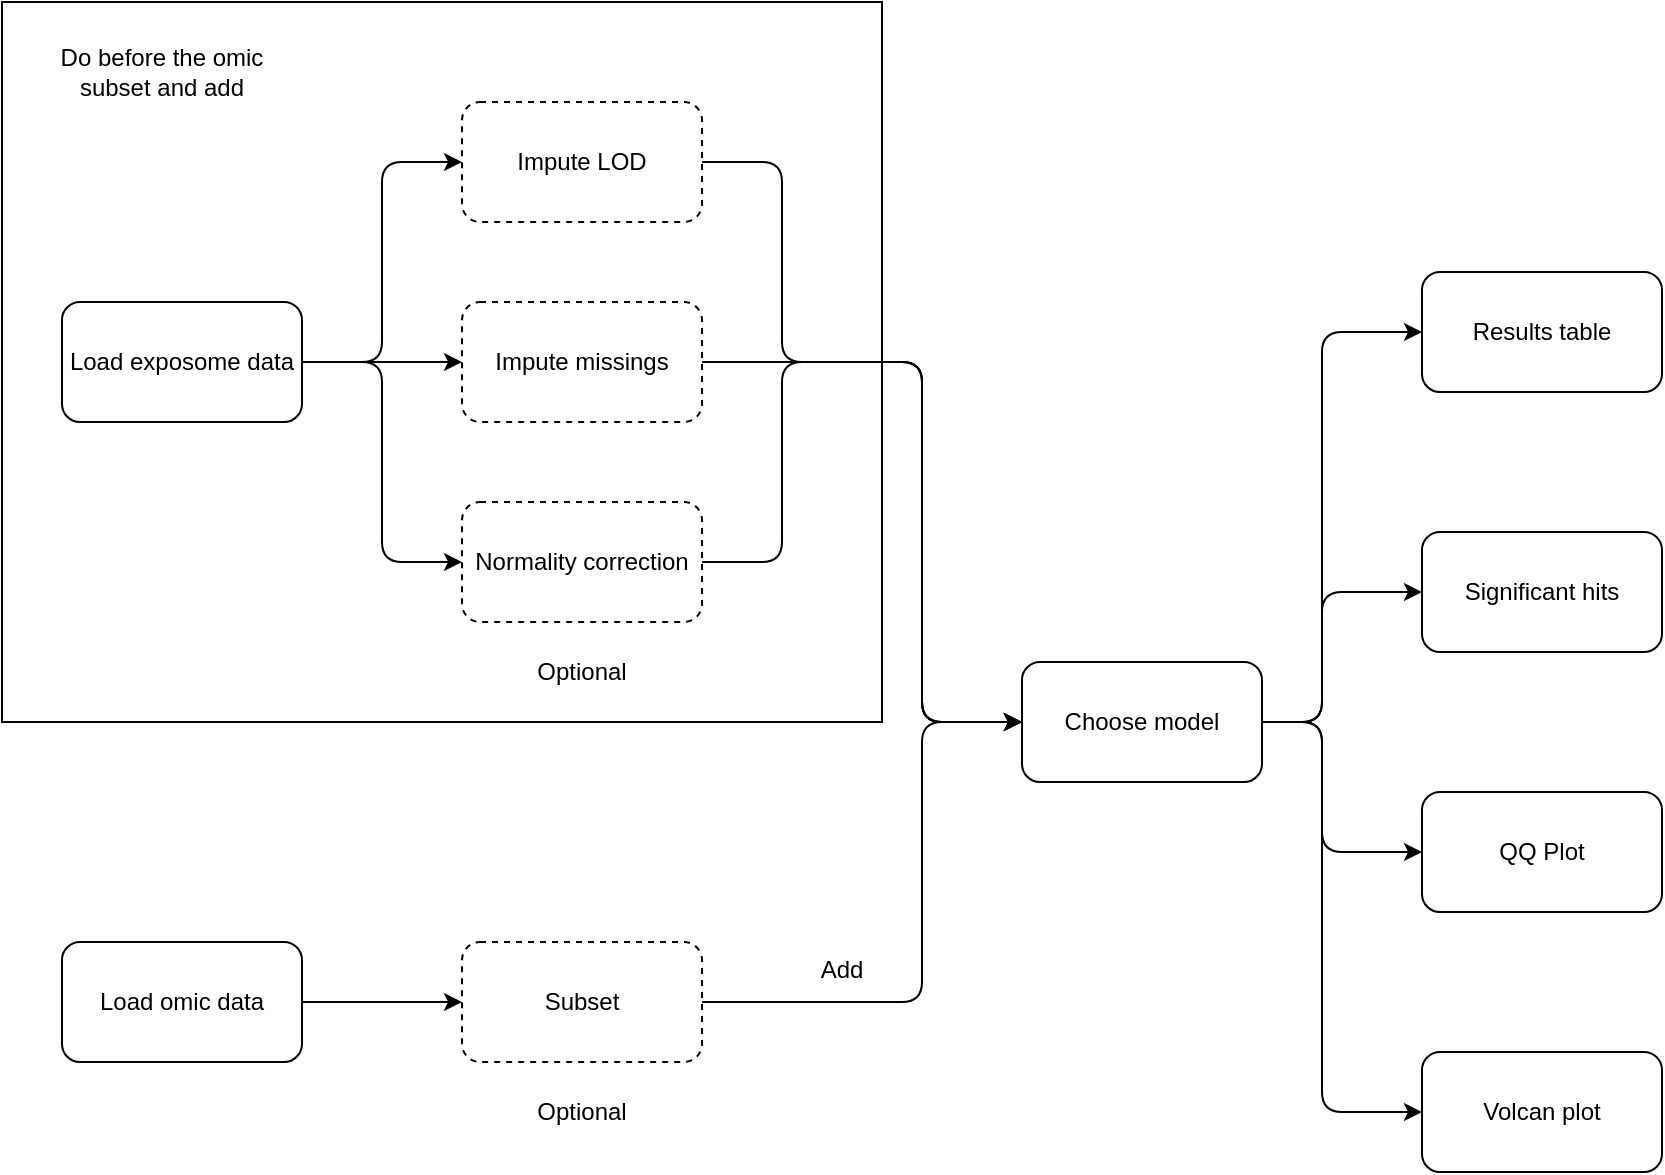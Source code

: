<mxfile version="12.8.9" type="device"><diagram id="ikGk5NHHArcJRp3SPBoH" name="Page-1"><mxGraphModel dx="925" dy="585" grid="1" gridSize="10" guides="1" tooltips="1" connect="1" arrows="1" fold="1" page="1" pageScale="1" pageWidth="827" pageHeight="1169" math="0" shadow="0"><root><mxCell id="0"/><mxCell id="1" parent="0"/><mxCell id="caBBx9Pcf7h1S5Y6lYNv-30" value="" style="rounded=0;whiteSpace=wrap;html=1;" vertex="1" parent="1"><mxGeometry x="60" y="100" width="440" height="360" as="geometry"/></mxCell><mxCell id="invHRjWYSuwBnFAoER7o-14" value="Load exposome data" style="rounded=1;whiteSpace=wrap;html=1;" parent="1" vertex="1"><mxGeometry x="90" y="250" width="120" height="60" as="geometry"/></mxCell><mxCell id="invHRjWYSuwBnFAoER7o-21" value="Impute missings" style="rounded=1;whiteSpace=wrap;html=1;dashed=1;" parent="1" vertex="1"><mxGeometry x="290" y="250" width="120" height="60" as="geometry"/></mxCell><mxCell id="invHRjWYSuwBnFAoER7o-22" value="" style="endArrow=classic;html=1;exitX=1;exitY=0.5;exitDx=0;exitDy=0;entryX=0;entryY=0.5;entryDx=0;entryDy=0;" parent="1" target="invHRjWYSuwBnFAoER7o-21" edge="1"><mxGeometry width="50" height="50" relative="1" as="geometry"><mxPoint x="210" y="280" as="sourcePoint"/><mxPoint x="380" y="230" as="targetPoint"/></mxGeometry></mxCell><mxCell id="invHRjWYSuwBnFAoER7o-23" value="Impute LOD" style="rounded=1;whiteSpace=wrap;html=1;dashed=1;" parent="1" vertex="1"><mxGeometry x="290" y="150" width="120" height="60" as="geometry"/></mxCell><mxCell id="invHRjWYSuwBnFAoER7o-24" value="Normality correction" style="rounded=1;whiteSpace=wrap;html=1;dashed=1;" parent="1" vertex="1"><mxGeometry x="290" y="350" width="120" height="60" as="geometry"/></mxCell><mxCell id="invHRjWYSuwBnFAoER7o-25" value="" style="endArrow=classic;html=1;exitX=1;exitY=0.5;exitDx=0;exitDy=0;entryX=0;entryY=0.5;entryDx=0;entryDy=0;" parent="1" target="invHRjWYSuwBnFAoER7o-24" edge="1"><mxGeometry width="50" height="50" relative="1" as="geometry"><mxPoint x="210" y="280" as="sourcePoint"/><mxPoint x="380" y="230" as="targetPoint"/><Array as="points"><mxPoint x="250" y="280"/><mxPoint x="250" y="380"/></Array></mxGeometry></mxCell><mxCell id="invHRjWYSuwBnFAoER7o-26" value="" style="endArrow=classic;html=1;exitX=1;exitY=0.5;exitDx=0;exitDy=0;entryX=0;entryY=0.5;entryDx=0;entryDy=0;" parent="1" target="invHRjWYSuwBnFAoER7o-23" edge="1"><mxGeometry width="50" height="50" relative="1" as="geometry"><mxPoint x="210" y="280" as="sourcePoint"/><mxPoint x="380" y="230" as="targetPoint"/><Array as="points"><mxPoint x="250" y="280"/><mxPoint x="250" y="180"/></Array></mxGeometry></mxCell><mxCell id="invHRjWYSuwBnFAoER7o-27" value="" style="endArrow=classic;html=1;exitX=1;exitY=0.5;exitDx=0;exitDy=0;" parent="1" source="invHRjWYSuwBnFAoER7o-23" edge="1"><mxGeometry width="50" height="50" relative="1" as="geometry"><mxPoint x="380" y="400" as="sourcePoint"/><mxPoint x="570" y="460" as="targetPoint"/><Array as="points"><mxPoint x="450" y="180"/><mxPoint x="450" y="280"/><mxPoint x="520" y="280"/><mxPoint x="520" y="460"/></Array></mxGeometry></mxCell><mxCell id="invHRjWYSuwBnFAoER7o-28" value="" style="endArrow=classic;html=1;exitX=1;exitY=0.5;exitDx=0;exitDy=0;entryX=0;entryY=0.5;entryDx=0;entryDy=0;" parent="1" source="invHRjWYSuwBnFAoER7o-21" target="caBBx9Pcf7h1S5Y6lYNv-17" edge="1"><mxGeometry width="50" height="50" relative="1" as="geometry"><mxPoint x="380" y="330" as="sourcePoint"/><mxPoint x="540" y="280" as="targetPoint"/><Array as="points"><mxPoint x="520" y="280"/><mxPoint x="520" y="460"/></Array></mxGeometry></mxCell><mxCell id="invHRjWYSuwBnFAoER7o-29" value="" style="endArrow=classic;html=1;exitX=1;exitY=0.5;exitDx=0;exitDy=0;entryX=0;entryY=0.5;entryDx=0;entryDy=0;" parent="1" source="invHRjWYSuwBnFAoER7o-24" target="caBBx9Pcf7h1S5Y6lYNv-17" edge="1"><mxGeometry width="50" height="50" relative="1" as="geometry"><mxPoint x="380" y="330" as="sourcePoint"/><mxPoint x="540" y="280" as="targetPoint"/><Array as="points"><mxPoint x="450" y="380"/><mxPoint x="450" y="280"/><mxPoint x="520" y="280"/><mxPoint x="520" y="460"/></Array></mxGeometry></mxCell><mxCell id="invHRjWYSuwBnFAoER7o-30" value="Optional" style="text;html=1;strokeColor=none;fillColor=none;align=center;verticalAlign=middle;whiteSpace=wrap;rounded=0;dashed=1;" parent="1" vertex="1"><mxGeometry x="325" y="420" width="50" height="30" as="geometry"/></mxCell><mxCell id="caBBx9Pcf7h1S5Y6lYNv-16" value="" style="edgeStyle=orthogonalEdgeStyle;rounded=0;orthogonalLoop=1;jettySize=auto;html=1;" edge="1" parent="1" source="caBBx9Pcf7h1S5Y6lYNv-14" target="caBBx9Pcf7h1S5Y6lYNv-15"><mxGeometry relative="1" as="geometry"/></mxCell><mxCell id="caBBx9Pcf7h1S5Y6lYNv-14" value="Load omic data" style="rounded=1;whiteSpace=wrap;html=1;" vertex="1" parent="1"><mxGeometry x="90" y="570" width="120" height="60" as="geometry"/></mxCell><mxCell id="caBBx9Pcf7h1S5Y6lYNv-15" value="Subset" style="rounded=1;whiteSpace=wrap;html=1;dashed=1;" vertex="1" parent="1"><mxGeometry x="290" y="570" width="120" height="60" as="geometry"/></mxCell><mxCell id="caBBx9Pcf7h1S5Y6lYNv-17" value="Choose model" style="rounded=1;whiteSpace=wrap;html=1;" vertex="1" parent="1"><mxGeometry x="570" y="430" width="120" height="60" as="geometry"/></mxCell><mxCell id="caBBx9Pcf7h1S5Y6lYNv-18" value="" style="endArrow=classic;html=1;exitX=1;exitY=0.5;exitDx=0;exitDy=0;entryX=0;entryY=0.5;entryDx=0;entryDy=0;" edge="1" parent="1" source="caBBx9Pcf7h1S5Y6lYNv-15" target="caBBx9Pcf7h1S5Y6lYNv-17"><mxGeometry width="50" height="50" relative="1" as="geometry"><mxPoint x="450" y="490" as="sourcePoint"/><mxPoint x="500" y="440" as="targetPoint"/><Array as="points"><mxPoint x="520" y="600"/><mxPoint x="520" y="460"/></Array></mxGeometry></mxCell><mxCell id="caBBx9Pcf7h1S5Y6lYNv-19" value="Add" style="text;html=1;strokeColor=none;fillColor=none;align=center;verticalAlign=middle;whiteSpace=wrap;rounded=0;dashed=1;" vertex="1" parent="1"><mxGeometry x="460" y="574" width="40" height="20" as="geometry"/></mxCell><mxCell id="caBBx9Pcf7h1S5Y6lYNv-20" value="Optional" style="text;html=1;strokeColor=none;fillColor=none;align=center;verticalAlign=middle;whiteSpace=wrap;rounded=0;dashed=1;" vertex="1" parent="1"><mxGeometry x="325" y="640" width="50" height="30" as="geometry"/></mxCell><mxCell id="caBBx9Pcf7h1S5Y6lYNv-22" value="Results table" style="rounded=1;whiteSpace=wrap;html=1;" vertex="1" parent="1"><mxGeometry x="770" y="235" width="120" height="60" as="geometry"/></mxCell><mxCell id="caBBx9Pcf7h1S5Y6lYNv-23" value="Volcan plot" style="rounded=1;whiteSpace=wrap;html=1;" vertex="1" parent="1"><mxGeometry x="770" y="625" width="120" height="60" as="geometry"/></mxCell><mxCell id="caBBx9Pcf7h1S5Y6lYNv-24" value="QQ Plot" style="rounded=1;whiteSpace=wrap;html=1;" vertex="1" parent="1"><mxGeometry x="770" y="495" width="120" height="60" as="geometry"/></mxCell><mxCell id="caBBx9Pcf7h1S5Y6lYNv-25" value="Significant hits" style="rounded=1;whiteSpace=wrap;html=1;" vertex="1" parent="1"><mxGeometry x="770" y="365" width="120" height="60" as="geometry"/></mxCell><mxCell id="caBBx9Pcf7h1S5Y6lYNv-26" value="" style="endArrow=classic;html=1;exitX=1;exitY=0.5;exitDx=0;exitDy=0;entryX=0;entryY=0.5;entryDx=0;entryDy=0;" edge="1" parent="1" source="caBBx9Pcf7h1S5Y6lYNv-17" target="caBBx9Pcf7h1S5Y6lYNv-22"><mxGeometry width="50" height="50" relative="1" as="geometry"><mxPoint x="610" y="470" as="sourcePoint"/><mxPoint x="660" y="420" as="targetPoint"/><Array as="points"><mxPoint x="720" y="460"/><mxPoint x="720" y="265"/></Array></mxGeometry></mxCell><mxCell id="caBBx9Pcf7h1S5Y6lYNv-27" value="" style="endArrow=classic;html=1;exitX=1;exitY=0.5;exitDx=0;exitDy=0;entryX=0;entryY=0.5;entryDx=0;entryDy=0;" edge="1" parent="1" source="caBBx9Pcf7h1S5Y6lYNv-17" target="caBBx9Pcf7h1S5Y6lYNv-25"><mxGeometry width="50" height="50" relative="1" as="geometry"><mxPoint x="610" y="470" as="sourcePoint"/><mxPoint x="660" y="420" as="targetPoint"/><Array as="points"><mxPoint x="720" y="460"/><mxPoint x="720" y="395"/></Array></mxGeometry></mxCell><mxCell id="caBBx9Pcf7h1S5Y6lYNv-28" value="" style="endArrow=classic;html=1;exitX=1;exitY=0.5;exitDx=0;exitDy=0;entryX=0;entryY=0.5;entryDx=0;entryDy=0;" edge="1" parent="1" source="caBBx9Pcf7h1S5Y6lYNv-17" target="caBBx9Pcf7h1S5Y6lYNv-24"><mxGeometry width="50" height="50" relative="1" as="geometry"><mxPoint x="610" y="470" as="sourcePoint"/><mxPoint x="660" y="420" as="targetPoint"/><Array as="points"><mxPoint x="720" y="460"/><mxPoint x="720" y="525"/></Array></mxGeometry></mxCell><mxCell id="caBBx9Pcf7h1S5Y6lYNv-29" value="" style="endArrow=classic;html=1;exitX=1;exitY=0.5;exitDx=0;exitDy=0;entryX=0;entryY=0.5;entryDx=0;entryDy=0;" edge="1" parent="1" source="caBBx9Pcf7h1S5Y6lYNv-17" target="caBBx9Pcf7h1S5Y6lYNv-23"><mxGeometry width="50" height="50" relative="1" as="geometry"><mxPoint x="610" y="470" as="sourcePoint"/><mxPoint x="660" y="420" as="targetPoint"/><Array as="points"><mxPoint x="720" y="460"/><mxPoint x="720" y="655"/></Array></mxGeometry></mxCell><mxCell id="caBBx9Pcf7h1S5Y6lYNv-31" value="Do before the omic subset and add" style="text;html=1;strokeColor=none;fillColor=none;align=center;verticalAlign=middle;whiteSpace=wrap;rounded=0;" vertex="1" parent="1"><mxGeometry x="80" y="110" width="120" height="50" as="geometry"/></mxCell></root></mxGraphModel></diagram></mxfile>